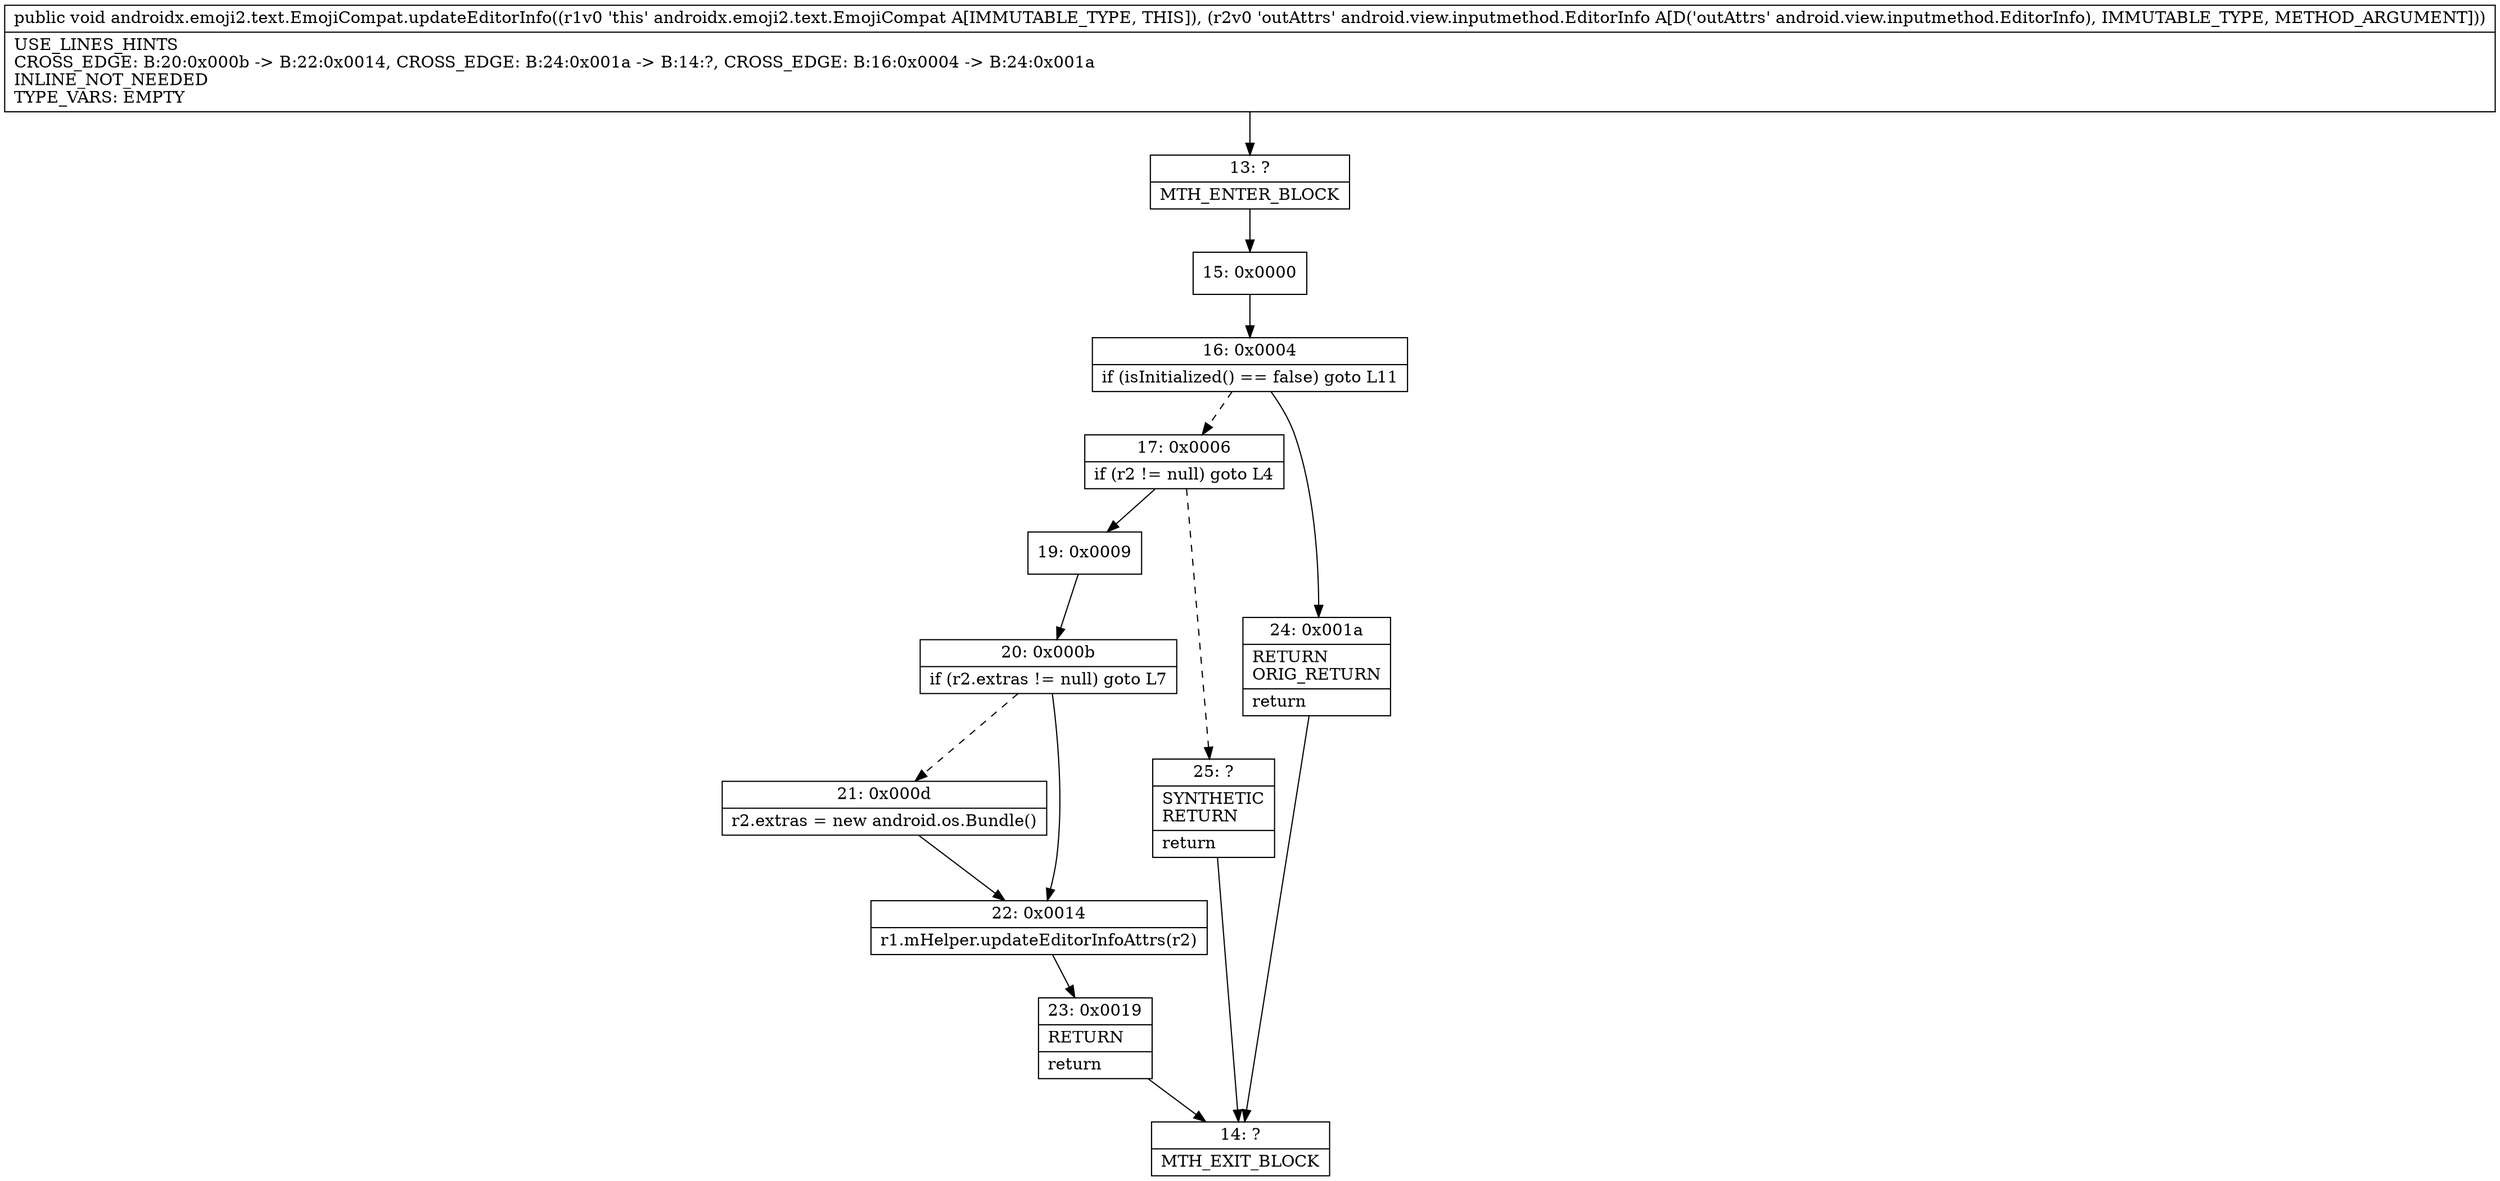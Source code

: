 digraph "CFG forandroidx.emoji2.text.EmojiCompat.updateEditorInfo(Landroid\/view\/inputmethod\/EditorInfo;)V" {
Node_13 [shape=record,label="{13\:\ ?|MTH_ENTER_BLOCK\l}"];
Node_15 [shape=record,label="{15\:\ 0x0000}"];
Node_16 [shape=record,label="{16\:\ 0x0004|if (isInitialized() == false) goto L11\l}"];
Node_17 [shape=record,label="{17\:\ 0x0006|if (r2 != null) goto L4\l}"];
Node_19 [shape=record,label="{19\:\ 0x0009}"];
Node_20 [shape=record,label="{20\:\ 0x000b|if (r2.extras != null) goto L7\l}"];
Node_21 [shape=record,label="{21\:\ 0x000d|r2.extras = new android.os.Bundle()\l}"];
Node_22 [shape=record,label="{22\:\ 0x0014|r1.mHelper.updateEditorInfoAttrs(r2)\l}"];
Node_23 [shape=record,label="{23\:\ 0x0019|RETURN\l|return\l}"];
Node_14 [shape=record,label="{14\:\ ?|MTH_EXIT_BLOCK\l}"];
Node_25 [shape=record,label="{25\:\ ?|SYNTHETIC\lRETURN\l|return\l}"];
Node_24 [shape=record,label="{24\:\ 0x001a|RETURN\lORIG_RETURN\l|return\l}"];
MethodNode[shape=record,label="{public void androidx.emoji2.text.EmojiCompat.updateEditorInfo((r1v0 'this' androidx.emoji2.text.EmojiCompat A[IMMUTABLE_TYPE, THIS]), (r2v0 'outAttrs' android.view.inputmethod.EditorInfo A[D('outAttrs' android.view.inputmethod.EditorInfo), IMMUTABLE_TYPE, METHOD_ARGUMENT]))  | USE_LINES_HINTS\lCROSS_EDGE: B:20:0x000b \-\> B:22:0x0014, CROSS_EDGE: B:24:0x001a \-\> B:14:?, CROSS_EDGE: B:16:0x0004 \-\> B:24:0x001a\lINLINE_NOT_NEEDED\lTYPE_VARS: EMPTY\l}"];
MethodNode -> Node_13;Node_13 -> Node_15;
Node_15 -> Node_16;
Node_16 -> Node_17[style=dashed];
Node_16 -> Node_24;
Node_17 -> Node_19;
Node_17 -> Node_25[style=dashed];
Node_19 -> Node_20;
Node_20 -> Node_21[style=dashed];
Node_20 -> Node_22;
Node_21 -> Node_22;
Node_22 -> Node_23;
Node_23 -> Node_14;
Node_25 -> Node_14;
Node_24 -> Node_14;
}

